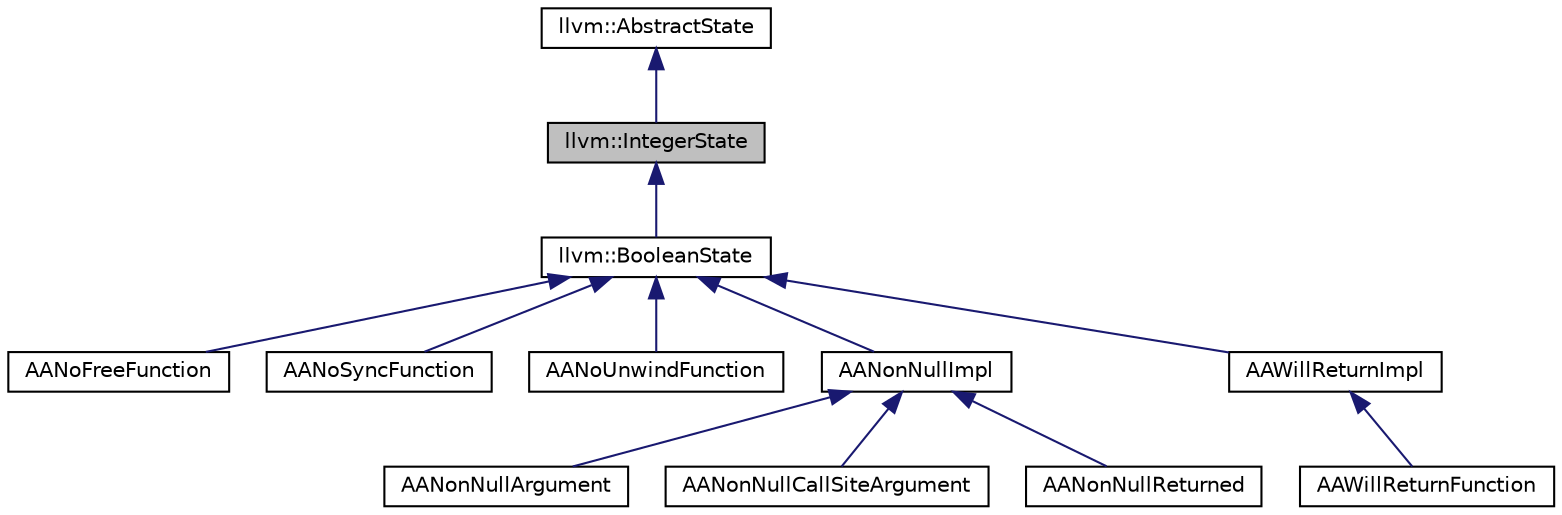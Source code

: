 digraph "llvm::IntegerState"
{
 // LATEX_PDF_SIZE
  bgcolor="transparent";
  edge [fontname="Helvetica",fontsize="10",labelfontname="Helvetica",labelfontsize="10"];
  node [fontname="Helvetica",fontsize="10",shape="box"];
  Node1 [label="llvm::IntegerState",height=0.2,width=0.4,color="black", fillcolor="grey75", style="filled", fontcolor="black",tooltip="Simple state with integers encoding."];
  Node2 -> Node1 [dir="back",color="midnightblue",fontsize="10",style="solid",fontname="Helvetica"];
  Node2 [label="llvm::AbstractState",height=0.2,width=0.4,color="black",URL="$structllvm_1_1AbstractState.html",tooltip="An interface to query the internal state of an abstract attribute."];
  Node1 -> Node3 [dir="back",color="midnightblue",fontsize="10",style="solid",fontname="Helvetica"];
  Node3 [label="llvm::BooleanState",height=0.2,width=0.4,color="black",URL="$structllvm_1_1BooleanState.html",tooltip="Simple wrapper for a single bit (boolean) state."];
  Node3 -> Node4 [dir="back",color="midnightblue",fontsize="10",style="solid",fontname="Helvetica"];
  Node4 [label="AANoFreeFunction",height=0.2,width=0.4,color="black",URL="$structAANoFreeFunction.html",tooltip="---------------------— No-Free Attributes -------------------------—"];
  Node3 -> Node5 [dir="back",color="midnightblue",fontsize="10",style="solid",fontname="Helvetica"];
  Node5 [label="AANoSyncFunction",height=0.2,width=0.4,color="black",URL="$structAANoSyncFunction.html",tooltip="---------------------— NoSync Function Attribute ----------------------—"];
  Node3 -> Node6 [dir="back",color="midnightblue",fontsize="10",style="solid",fontname="Helvetica"];
  Node6 [label="AANoUnwindFunction",height=0.2,width=0.4,color="black",URL="$structAANoUnwindFunction.html",tooltip="--------------------—NoUnwind Function Attribute-----------------------—"];
  Node3 -> Node7 [dir="back",color="midnightblue",fontsize="10",style="solid",fontname="Helvetica"];
  Node7 [label="AANonNullImpl",height=0.2,width=0.4,color="black",URL="$structAANonNullImpl.html",tooltip="---------------------— NonNull Argument Attribute ---------------------—"];
  Node7 -> Node8 [dir="back",color="midnightblue",fontsize="10",style="solid",fontname="Helvetica"];
  Node8 [label="AANonNullArgument",height=0.2,width=0.4,color="black",URL="$structAANonNullArgument.html",tooltip="NonNull attribute for function argument."];
  Node7 -> Node9 [dir="back",color="midnightblue",fontsize="10",style="solid",fontname="Helvetica"];
  Node9 [label="AANonNullCallSiteArgument",height=0.2,width=0.4,color="black",URL="$structAANonNullCallSiteArgument.html",tooltip="NonNull attribute for a call site argument."];
  Node7 -> Node10 [dir="back",color="midnightblue",fontsize="10",style="solid",fontname="Helvetica"];
  Node10 [label="AANonNullReturned",height=0.2,width=0.4,color="black",URL="$structAANonNullReturned.html",tooltip="NonNull attribute for function return value."];
  Node3 -> Node11 [dir="back",color="midnightblue",fontsize="10",style="solid",fontname="Helvetica"];
  Node11 [label="AAWillReturnImpl",height=0.2,width=0.4,color="black",URL="$structAAWillReturnImpl.html",tooltip="---------------------— Will-Return Attributes -------------------------—"];
  Node11 -> Node12 [dir="back",color="midnightblue",fontsize="10",style="solid",fontname="Helvetica"];
  Node12 [label="AAWillReturnFunction",height=0.2,width=0.4,color="black",URL="$structAAWillReturnFunction.html",tooltip=" "];
}
